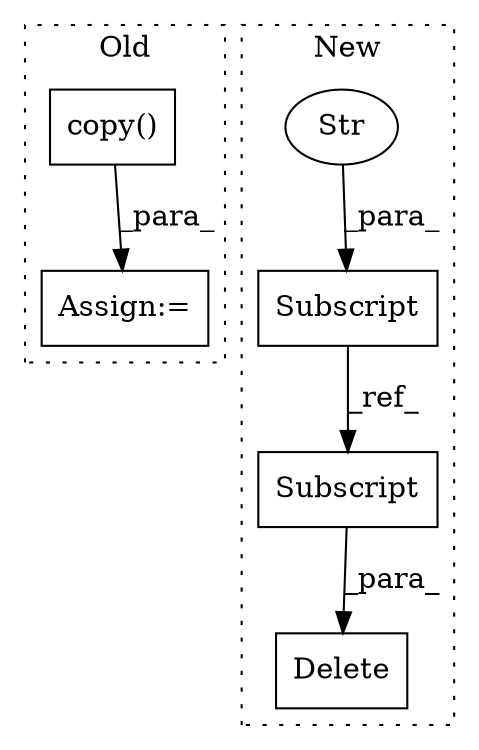 digraph G {
subgraph cluster0 {
1 [label="copy()" a="75" s="4178" l="22" shape="box"];
5 [label="Assign:=" a="68" s="4300" l="3" shape="box"];
label = "Old";
style="dotted";
}
subgraph cluster1 {
2 [label="Delete" a="101" s="4255" l="28" shape="box"];
3 [label="Subscript" a="63" s="4202,0" l="24,0" shape="box"];
4 [label="Str" a="66" s="4219" l="6" shape="ellipse"];
6 [label="Subscript" a="63" s="4259,0" l="24,0" shape="box"];
label = "New";
style="dotted";
}
1 -> 5 [label="_para_"];
3 -> 6 [label="_ref_"];
4 -> 3 [label="_para_"];
6 -> 2 [label="_para_"];
}